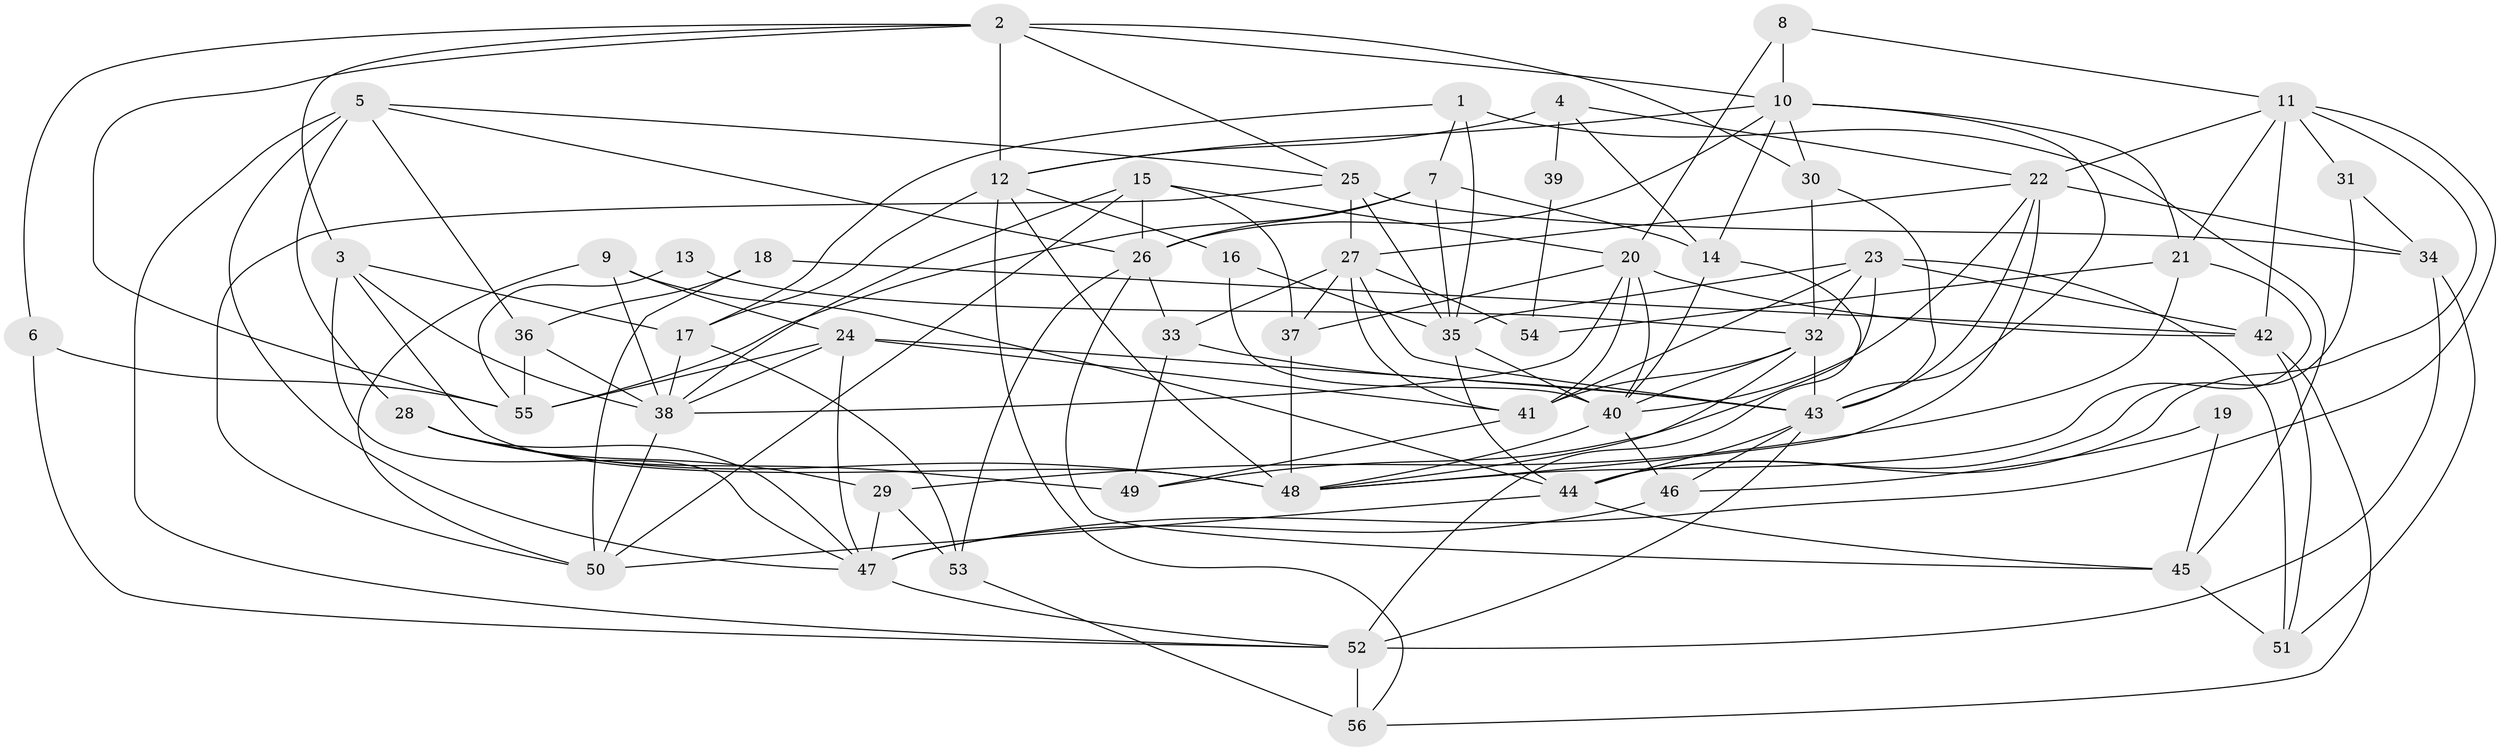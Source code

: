 // original degree distribution, {5: 0.20535714285714285, 2: 0.11607142857142858, 3: 0.29464285714285715, 4: 0.25, 7: 0.03571428571428571, 6: 0.08928571428571429, 8: 0.008928571428571428}
// Generated by graph-tools (version 1.1) at 2025/02/03/09/25 03:02:10]
// undirected, 56 vertices, 148 edges
graph export_dot {
graph [start="1"]
  node [color=gray90,style=filled];
  1;
  2;
  3;
  4;
  5;
  6;
  7;
  8;
  9;
  10;
  11;
  12;
  13;
  14;
  15;
  16;
  17;
  18;
  19;
  20;
  21;
  22;
  23;
  24;
  25;
  26;
  27;
  28;
  29;
  30;
  31;
  32;
  33;
  34;
  35;
  36;
  37;
  38;
  39;
  40;
  41;
  42;
  43;
  44;
  45;
  46;
  47;
  48;
  49;
  50;
  51;
  52;
  53;
  54;
  55;
  56;
  1 -- 7 [weight=1.0];
  1 -- 17 [weight=1.0];
  1 -- 35 [weight=1.0];
  1 -- 45 [weight=1.0];
  2 -- 3 [weight=1.0];
  2 -- 6 [weight=1.0];
  2 -- 10 [weight=1.0];
  2 -- 12 [weight=1.0];
  2 -- 25 [weight=1.0];
  2 -- 30 [weight=1.0];
  2 -- 55 [weight=1.0];
  3 -- 17 [weight=1.0];
  3 -- 38 [weight=1.0];
  3 -- 47 [weight=1.0];
  3 -- 48 [weight=1.0];
  4 -- 12 [weight=1.0];
  4 -- 14 [weight=1.0];
  4 -- 22 [weight=1.0];
  4 -- 39 [weight=1.0];
  5 -- 25 [weight=1.0];
  5 -- 26 [weight=1.0];
  5 -- 28 [weight=1.0];
  5 -- 36 [weight=1.0];
  5 -- 47 [weight=1.0];
  5 -- 52 [weight=1.0];
  6 -- 52 [weight=1.0];
  6 -- 55 [weight=1.0];
  7 -- 14 [weight=2.0];
  7 -- 26 [weight=1.0];
  7 -- 35 [weight=1.0];
  7 -- 55 [weight=1.0];
  8 -- 10 [weight=1.0];
  8 -- 11 [weight=1.0];
  8 -- 20 [weight=1.0];
  9 -- 24 [weight=1.0];
  9 -- 38 [weight=1.0];
  9 -- 44 [weight=2.0];
  9 -- 50 [weight=1.0];
  10 -- 12 [weight=1.0];
  10 -- 14 [weight=1.0];
  10 -- 21 [weight=2.0];
  10 -- 26 [weight=1.0];
  10 -- 30 [weight=1.0];
  10 -- 43 [weight=1.0];
  11 -- 21 [weight=1.0];
  11 -- 22 [weight=1.0];
  11 -- 31 [weight=1.0];
  11 -- 42 [weight=1.0];
  11 -- 44 [weight=1.0];
  11 -- 47 [weight=1.0];
  12 -- 16 [weight=1.0];
  12 -- 17 [weight=1.0];
  12 -- 48 [weight=1.0];
  12 -- 56 [weight=1.0];
  13 -- 32 [weight=2.0];
  13 -- 55 [weight=1.0];
  14 -- 40 [weight=1.0];
  14 -- 52 [weight=1.0];
  15 -- 20 [weight=1.0];
  15 -- 26 [weight=2.0];
  15 -- 37 [weight=1.0];
  15 -- 38 [weight=1.0];
  15 -- 50 [weight=1.0];
  16 -- 35 [weight=1.0];
  16 -- 40 [weight=1.0];
  17 -- 38 [weight=1.0];
  17 -- 53 [weight=1.0];
  18 -- 36 [weight=1.0];
  18 -- 42 [weight=1.0];
  18 -- 50 [weight=1.0];
  19 -- 45 [weight=1.0];
  19 -- 46 [weight=1.0];
  20 -- 37 [weight=1.0];
  20 -- 38 [weight=1.0];
  20 -- 40 [weight=1.0];
  20 -- 41 [weight=1.0];
  20 -- 42 [weight=1.0];
  21 -- 29 [weight=1.0];
  21 -- 48 [weight=1.0];
  21 -- 54 [weight=2.0];
  22 -- 27 [weight=1.0];
  22 -- 34 [weight=1.0];
  22 -- 40 [weight=1.0];
  22 -- 43 [weight=1.0];
  22 -- 48 [weight=1.0];
  23 -- 32 [weight=2.0];
  23 -- 35 [weight=1.0];
  23 -- 41 [weight=1.0];
  23 -- 42 [weight=2.0];
  23 -- 49 [weight=1.0];
  23 -- 51 [weight=2.0];
  24 -- 38 [weight=1.0];
  24 -- 41 [weight=1.0];
  24 -- 43 [weight=1.0];
  24 -- 47 [weight=1.0];
  24 -- 55 [weight=1.0];
  25 -- 27 [weight=2.0];
  25 -- 34 [weight=1.0];
  25 -- 35 [weight=1.0];
  25 -- 50 [weight=1.0];
  26 -- 33 [weight=1.0];
  26 -- 45 [weight=1.0];
  26 -- 53 [weight=1.0];
  27 -- 33 [weight=1.0];
  27 -- 37 [weight=1.0];
  27 -- 41 [weight=1.0];
  27 -- 43 [weight=1.0];
  27 -- 54 [weight=2.0];
  28 -- 29 [weight=1.0];
  28 -- 47 [weight=1.0];
  28 -- 48 [weight=2.0];
  28 -- 49 [weight=1.0];
  29 -- 47 [weight=1.0];
  29 -- 53 [weight=1.0];
  30 -- 32 [weight=1.0];
  30 -- 43 [weight=1.0];
  31 -- 34 [weight=1.0];
  31 -- 44 [weight=1.0];
  32 -- 40 [weight=1.0];
  32 -- 41 [weight=1.0];
  32 -- 43 [weight=2.0];
  32 -- 48 [weight=1.0];
  33 -- 43 [weight=1.0];
  33 -- 49 [weight=2.0];
  34 -- 51 [weight=1.0];
  34 -- 52 [weight=1.0];
  35 -- 40 [weight=1.0];
  35 -- 44 [weight=1.0];
  36 -- 38 [weight=1.0];
  36 -- 55 [weight=1.0];
  37 -- 48 [weight=1.0];
  38 -- 50 [weight=1.0];
  39 -- 54 [weight=1.0];
  40 -- 46 [weight=1.0];
  40 -- 48 [weight=1.0];
  41 -- 49 [weight=1.0];
  42 -- 51 [weight=1.0];
  42 -- 56 [weight=1.0];
  43 -- 44 [weight=1.0];
  43 -- 46 [weight=1.0];
  43 -- 52 [weight=2.0];
  44 -- 45 [weight=1.0];
  44 -- 50 [weight=1.0];
  45 -- 51 [weight=1.0];
  46 -- 47 [weight=1.0];
  47 -- 52 [weight=1.0];
  52 -- 56 [weight=2.0];
  53 -- 56 [weight=1.0];
}
